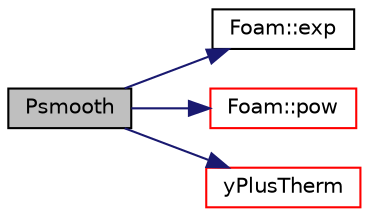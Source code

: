 digraph "Psmooth"
{
  bgcolor="transparent";
  edge [fontname="Helvetica",fontsize="10",labelfontname="Helvetica",labelfontsize="10"];
  node [fontname="Helvetica",fontsize="10",shape=record];
  rankdir="LR";
  Node342 [label="Psmooth",height=0.2,width=0.4,color="black", fillcolor="grey75", style="filled", fontcolor="black"];
  Node342 -> Node343 [color="midnightblue",fontsize="10",style="solid",fontname="Helvetica"];
  Node343 [label="Foam::exp",height=0.2,width=0.4,color="black",URL="$a21851.html#a12bca6c677fcf0977532179c3cb9bb89"];
  Node342 -> Node344 [color="midnightblue",fontsize="10",style="solid",fontname="Helvetica"];
  Node344 [label="Foam::pow",height=0.2,width=0.4,color="red",URL="$a21851.html#a7500c8e9d27a442adc75e287de074c7c"];
  Node342 -> Node348 [color="midnightblue",fontsize="10",style="solid",fontname="Helvetica"];
  Node348 [label="yPlusTherm",height=0.2,width=0.4,color="red",URL="$a32053.html#a9785c9a0d1e4a659334db330c7d640ca",tooltip="Calculate y+ at the edge of the thermal laminar sublayer. "];
}
